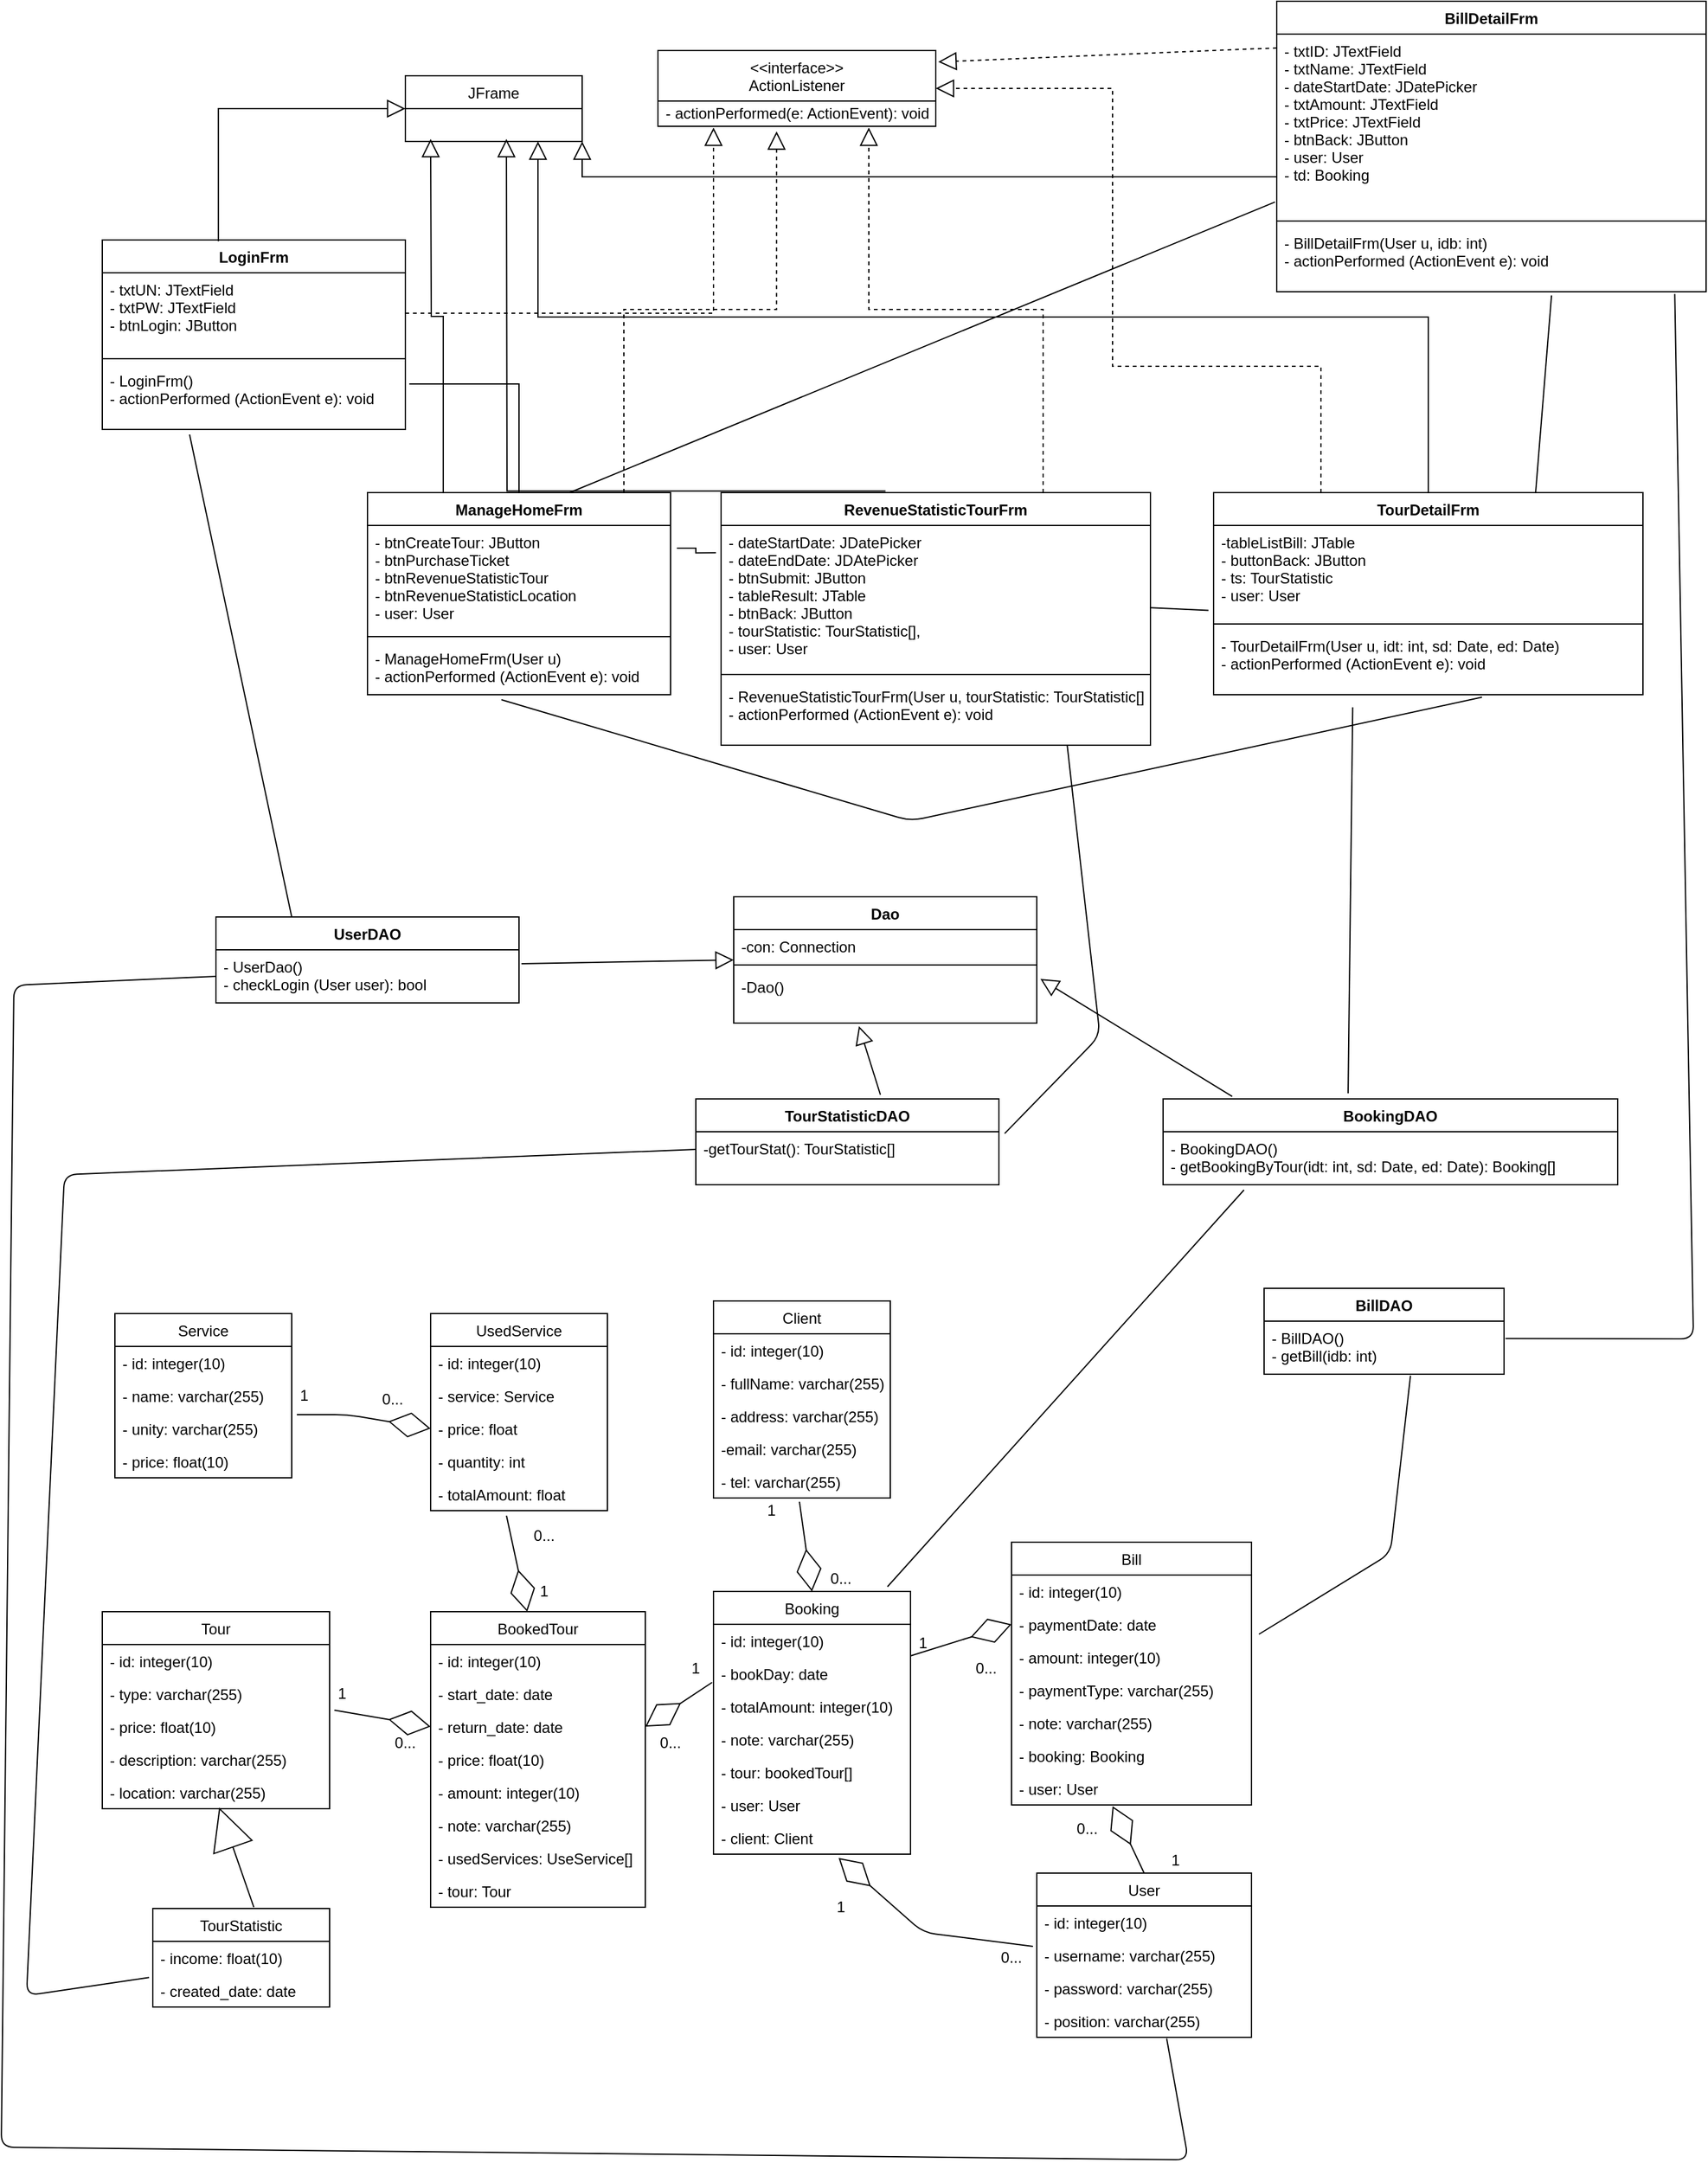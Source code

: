 <mxfile version="14.6.9" type="github">
  <diagram id="IyVmkQtxX5lsDykcFcm8" name="Page-1">
    <mxGraphModel dx="1673" dy="2012" grid="1" gridSize="10" guides="1" tooltips="1" connect="1" arrows="1" fold="1" page="1" pageScale="1" pageWidth="850" pageHeight="1100" math="0" shadow="0">
      <root>
        <mxCell id="0" />
        <mxCell id="1" parent="0" />
        <object label="LoginFrm" txtPW="JTextField" id="lw_hR1VUG7vaAbUGU-Iq-1">
          <mxCell style="swimlane;fontStyle=1;align=center;verticalAlign=top;childLayout=stackLayout;horizontal=1;startSize=26;horizontalStack=0;resizeParent=1;resizeParentMax=0;resizeLast=0;collapsible=1;marginBottom=0;" parent="1" vertex="1">
            <mxGeometry x="150" y="110" width="240" height="150" as="geometry" />
          </mxCell>
        </object>
        <object label="- txtUN: JTextField&#xa;- txtPW: JTextField&#xa;- btnLogin: JButton" txtPW="JTextField" id="lw_hR1VUG7vaAbUGU-Iq-2">
          <mxCell style="text;strokeColor=none;fillColor=none;align=left;verticalAlign=top;spacingLeft=4;spacingRight=4;overflow=hidden;rotatable=0;points=[[0,0.5],[1,0.5]];portConstraint=eastwest;" parent="lw_hR1VUG7vaAbUGU-Iq-1" vertex="1">
            <mxGeometry y="26" width="240" height="64" as="geometry" />
          </mxCell>
        </object>
        <mxCell id="lw_hR1VUG7vaAbUGU-Iq-3" value="" style="line;strokeWidth=1;fillColor=none;align=left;verticalAlign=middle;spacingTop=-1;spacingLeft=3;spacingRight=3;rotatable=0;labelPosition=right;points=[];portConstraint=eastwest;" parent="lw_hR1VUG7vaAbUGU-Iq-1" vertex="1">
          <mxGeometry y="90" width="240" height="8" as="geometry" />
        </mxCell>
        <mxCell id="lw_hR1VUG7vaAbUGU-Iq-4" value="- LoginFrm()&#xa;- actionPerformed (ActionEvent e): void&#xa;" style="text;strokeColor=none;fillColor=none;align=left;verticalAlign=top;spacingLeft=4;spacingRight=4;overflow=hidden;rotatable=0;points=[[0,0.5],[1,0.5]];portConstraint=eastwest;" parent="lw_hR1VUG7vaAbUGU-Iq-1" vertex="1">
          <mxGeometry y="98" width="240" height="52" as="geometry" />
        </mxCell>
        <mxCell id="lw_hR1VUG7vaAbUGU-Iq-5" value="JFrame" style="swimlane;fontStyle=0;childLayout=stackLayout;horizontal=1;startSize=26;fillColor=none;horizontalStack=0;resizeParent=1;resizeParentMax=0;resizeLast=0;collapsible=1;marginBottom=0;" parent="1" vertex="1">
          <mxGeometry x="390" y="-20" width="140" height="52" as="geometry" />
        </mxCell>
        <mxCell id="lw_hR1VUG7vaAbUGU-Iq-10" value="" style="endArrow=block;endFill=0;endSize=12;html=1;rounded=0;edgeStyle=orthogonalEdgeStyle;entryX=0;entryY=0.5;entryDx=0;entryDy=0;exitX=0.383;exitY=0.007;exitDx=0;exitDy=0;exitPerimeter=0;" parent="1" source="lw_hR1VUG7vaAbUGU-Iq-1" target="lw_hR1VUG7vaAbUGU-Iq-5" edge="1">
          <mxGeometry width="160" relative="1" as="geometry">
            <mxPoint x="130" y="10" as="sourcePoint" />
            <mxPoint x="290" y="10" as="targetPoint" />
          </mxGeometry>
        </mxCell>
        <mxCell id="lw_hR1VUG7vaAbUGU-Iq-11" value="&#xa;&lt;&lt;interface&gt;&gt;&#xa;ActionListener&#xa;" style="swimlane;fontStyle=0;childLayout=stackLayout;horizontal=1;startSize=40;fillColor=none;horizontalStack=0;resizeParent=1;resizeParentMax=0;resizeLast=0;collapsible=1;marginBottom=0;" parent="1" vertex="1">
          <mxGeometry x="590" y="-40" width="220" height="60" as="geometry" />
        </mxCell>
        <mxCell id="lw_hR1VUG7vaAbUGU-Iq-13" value="- actionPerformed(e: ActionEvent): void" style="text;html=1;align=center;verticalAlign=middle;resizable=0;points=[];autosize=1;strokeColor=none;" parent="lw_hR1VUG7vaAbUGU-Iq-11" vertex="1">
          <mxGeometry y="40" width="220" height="20" as="geometry" />
        </mxCell>
        <mxCell id="lw_hR1VUG7vaAbUGU-Iq-14" value="" style="endArrow=block;dashed=1;endFill=0;endSize=12;html=1;rounded=0;edgeStyle=orthogonalEdgeStyle;entryX=0.2;entryY=1.05;entryDx=0;entryDy=0;entryPerimeter=0;" parent="1" source="lw_hR1VUG7vaAbUGU-Iq-2" target="lw_hR1VUG7vaAbUGU-Iq-13" edge="1">
          <mxGeometry width="160" relative="1" as="geometry">
            <mxPoint x="460" y="130" as="sourcePoint" />
            <mxPoint x="620" y="130" as="targetPoint" />
            <Array as="points">
              <mxPoint x="634" y="168" />
            </Array>
          </mxGeometry>
        </mxCell>
        <object label="ManageHomeFrm" txtPW="JTextField" id="lw_hR1VUG7vaAbUGU-Iq-15">
          <mxCell style="swimlane;fontStyle=1;align=center;verticalAlign=top;childLayout=stackLayout;horizontal=1;startSize=26;horizontalStack=0;resizeParent=1;resizeParentMax=0;resizeLast=0;collapsible=1;marginBottom=0;" parent="1" vertex="1">
            <mxGeometry x="360" y="310" width="240" height="160" as="geometry" />
          </mxCell>
        </object>
        <object label="- btnCreateTour: JButton&#xa;- btnPurchaseTicket&#xa;- btnRevenueStatisticTour&#xa;- btnRevenueStatisticLocation&#xa;- user: User" txtPW="JTextField" id="lw_hR1VUG7vaAbUGU-Iq-16">
          <mxCell style="text;strokeColor=none;fillColor=none;align=left;verticalAlign=top;spacingLeft=4;spacingRight=4;overflow=hidden;rotatable=0;points=[[0,0.5],[1,0.5]];portConstraint=eastwest;" parent="lw_hR1VUG7vaAbUGU-Iq-15" vertex="1">
            <mxGeometry y="26" width="240" height="84" as="geometry" />
          </mxCell>
        </object>
        <mxCell id="lw_hR1VUG7vaAbUGU-Iq-17" value="" style="line;strokeWidth=1;fillColor=none;align=left;verticalAlign=middle;spacingTop=-1;spacingLeft=3;spacingRight=3;rotatable=0;labelPosition=right;points=[];portConstraint=eastwest;" parent="lw_hR1VUG7vaAbUGU-Iq-15" vertex="1">
          <mxGeometry y="110" width="240" height="8" as="geometry" />
        </mxCell>
        <mxCell id="lw_hR1VUG7vaAbUGU-Iq-18" value="- ManageHomeFrm(User u)&#xa;- actionPerformed (ActionEvent e): void&#xa;" style="text;strokeColor=none;fillColor=none;align=left;verticalAlign=top;spacingLeft=4;spacingRight=4;overflow=hidden;rotatable=0;points=[[0,0.5],[1,0.5]];portConstraint=eastwest;" parent="lw_hR1VUG7vaAbUGU-Iq-15" vertex="1">
          <mxGeometry y="118" width="240" height="42" as="geometry" />
        </mxCell>
        <mxCell id="lw_hR1VUG7vaAbUGU-Iq-19" value="" style="endArrow=none;html=1;rounded=0;edgeStyle=orthogonalEdgeStyle;exitX=1.013;exitY=0.308;exitDx=0;exitDy=0;exitPerimeter=0;" parent="1" source="lw_hR1VUG7vaAbUGU-Iq-4" target="lw_hR1VUG7vaAbUGU-Iq-15" edge="1">
          <mxGeometry width="50" height="50" relative="1" as="geometry">
            <mxPoint x="450" y="250" as="sourcePoint" />
            <mxPoint x="500" y="200" as="targetPoint" />
          </mxGeometry>
        </mxCell>
        <mxCell id="lw_hR1VUG7vaAbUGU-Iq-20" value="" style="endArrow=block;endFill=0;endSize=12;html=1;rounded=0;edgeStyle=orthogonalEdgeStyle;exitX=0.25;exitY=0;exitDx=0;exitDy=0;" parent="1" source="lw_hR1VUG7vaAbUGU-Iq-15" edge="1">
          <mxGeometry width="160" relative="1" as="geometry">
            <mxPoint x="400" y="300" as="sourcePoint" />
            <mxPoint x="410" y="30" as="targetPoint" />
          </mxGeometry>
        </mxCell>
        <mxCell id="lw_hR1VUG7vaAbUGU-Iq-22" value="" style="endArrow=block;dashed=1;endFill=0;endSize=12;html=1;rounded=0;edgeStyle=orthogonalEdgeStyle;exitX=0.846;exitY=0;exitDx=0;exitDy=0;exitPerimeter=0;entryX=0.427;entryY=1.2;entryDx=0;entryDy=0;entryPerimeter=0;" parent="1" source="lw_hR1VUG7vaAbUGU-Iq-15" target="lw_hR1VUG7vaAbUGU-Iq-13" edge="1">
          <mxGeometry width="160" relative="1" as="geometry">
            <mxPoint x="590" y="230" as="sourcePoint" />
            <mxPoint x="750" y="230" as="targetPoint" />
          </mxGeometry>
        </mxCell>
        <object label="RevenueStatisticTourFrm" txtPW="JTextField" id="lw_hR1VUG7vaAbUGU-Iq-23">
          <mxCell style="swimlane;fontStyle=1;align=center;verticalAlign=top;childLayout=stackLayout;horizontal=1;startSize=26;horizontalStack=0;resizeParent=1;resizeParentMax=0;resizeLast=0;collapsible=1;marginBottom=0;" parent="1" vertex="1">
            <mxGeometry x="640" y="310" width="340" height="200" as="geometry" />
          </mxCell>
        </object>
        <object label="- dateStartDate: JDatePicker&#xa;- dateEndDate: JDAtePicker&#xa;- btnSubmit: JButton&#xa;- tableResult: JTable&#xa;- btnBack: JButton&#xa;- tourStatistic: TourStatistic[],&#xa;- user: User" txtPW="JTextField" id="lw_hR1VUG7vaAbUGU-Iq-24">
          <mxCell style="text;strokeColor=none;fillColor=none;align=left;verticalAlign=top;spacingLeft=4;spacingRight=4;overflow=hidden;rotatable=0;points=[[0,0.5],[1,0.5]];portConstraint=eastwest;" parent="lw_hR1VUG7vaAbUGU-Iq-23" vertex="1">
            <mxGeometry y="26" width="340" height="114" as="geometry" />
          </mxCell>
        </object>
        <mxCell id="lw_hR1VUG7vaAbUGU-Iq-25" value="" style="line;strokeWidth=1;fillColor=none;align=left;verticalAlign=middle;spacingTop=-1;spacingLeft=3;spacingRight=3;rotatable=0;labelPosition=right;points=[];portConstraint=eastwest;" parent="lw_hR1VUG7vaAbUGU-Iq-23" vertex="1">
          <mxGeometry y="140" width="340" height="8" as="geometry" />
        </mxCell>
        <mxCell id="lw_hR1VUG7vaAbUGU-Iq-26" value="- RevenueStatisticTourFrm(User u, tourStatistic: TourStatistic[])&#xa;- actionPerformed (ActionEvent e): void&#xa;" style="text;strokeColor=none;fillColor=none;align=left;verticalAlign=top;spacingLeft=4;spacingRight=4;overflow=hidden;rotatable=0;points=[[0,0.5],[1,0.5]];portConstraint=eastwest;" parent="lw_hR1VUG7vaAbUGU-Iq-23" vertex="1">
          <mxGeometry y="148" width="340" height="52" as="geometry" />
        </mxCell>
        <mxCell id="lw_hR1VUG7vaAbUGU-Iq-27" value="" style="endArrow=none;html=1;rounded=0;edgeStyle=orthogonalEdgeStyle;exitX=1.021;exitY=0.214;exitDx=0;exitDy=0;exitPerimeter=0;entryX=-0.012;entryY=0.19;entryDx=0;entryDy=0;entryPerimeter=0;" parent="1" source="lw_hR1VUG7vaAbUGU-Iq-16" target="lw_hR1VUG7vaAbUGU-Iq-24" edge="1">
          <mxGeometry width="50" height="50" relative="1" as="geometry">
            <mxPoint x="750" y="370" as="sourcePoint" />
            <mxPoint x="620" y="392" as="targetPoint" />
          </mxGeometry>
        </mxCell>
        <mxCell id="_ckGrwLbF2f9QICR6YGw-1" value="" style="endArrow=block;endFill=0;endSize=12;html=1;rounded=0;edgeStyle=orthogonalEdgeStyle;exitX=0.383;exitY=-0.006;exitDx=0;exitDy=0;exitPerimeter=0;" edge="1" parent="1" source="lw_hR1VUG7vaAbUGU-Iq-23">
          <mxGeometry width="160" relative="1" as="geometry">
            <mxPoint x="430" y="320" as="sourcePoint" />
            <mxPoint x="470" y="30" as="targetPoint" />
          </mxGeometry>
        </mxCell>
        <mxCell id="_ckGrwLbF2f9QICR6YGw-2" value="" style="endArrow=block;dashed=1;endFill=0;endSize=12;html=1;rounded=0;edgeStyle=orthogonalEdgeStyle;exitX=0.75;exitY=0;exitDx=0;exitDy=0;entryX=0.759;entryY=1.05;entryDx=0;entryDy=0;entryPerimeter=0;" edge="1" parent="1" source="lw_hR1VUG7vaAbUGU-Iq-23" target="lw_hR1VUG7vaAbUGU-Iq-13">
          <mxGeometry width="160" relative="1" as="geometry">
            <mxPoint x="573.04" y="320" as="sourcePoint" />
            <mxPoint x="693.94" y="34" as="targetPoint" />
          </mxGeometry>
        </mxCell>
        <object label="TourDetailFrm" txtPW="JTextField" id="_ckGrwLbF2f9QICR6YGw-3">
          <mxCell style="swimlane;fontStyle=1;align=center;verticalAlign=top;childLayout=stackLayout;horizontal=1;startSize=26;horizontalStack=0;resizeParent=1;resizeParentMax=0;resizeLast=0;collapsible=1;marginBottom=0;" vertex="1" parent="1">
            <mxGeometry x="1030" y="310" width="340" height="160" as="geometry" />
          </mxCell>
        </object>
        <object label="-tableListBill: JTable&#xa;- buttonBack: JButton&#xa;- ts: TourStatistic&#xa;- user: User" txtPW="JTextField" id="_ckGrwLbF2f9QICR6YGw-4">
          <mxCell style="text;strokeColor=none;fillColor=none;align=left;verticalAlign=top;spacingLeft=4;spacingRight=4;overflow=hidden;rotatable=0;points=[[0,0.5],[1,0.5]];portConstraint=eastwest;" vertex="1" parent="_ckGrwLbF2f9QICR6YGw-3">
            <mxGeometry y="26" width="340" height="74" as="geometry" />
          </mxCell>
        </object>
        <mxCell id="_ckGrwLbF2f9QICR6YGw-5" value="" style="line;strokeWidth=1;fillColor=none;align=left;verticalAlign=middle;spacingTop=-1;spacingLeft=3;spacingRight=3;rotatable=0;labelPosition=right;points=[];portConstraint=eastwest;" vertex="1" parent="_ckGrwLbF2f9QICR6YGw-3">
          <mxGeometry y="100" width="340" height="8" as="geometry" />
        </mxCell>
        <mxCell id="_ckGrwLbF2f9QICR6YGw-6" value="- TourDetailFrm(User u, idt: int, sd: Date, ed: Date)&#xa;- actionPerformed (ActionEvent e): void&#xa;" style="text;strokeColor=none;fillColor=none;align=left;verticalAlign=top;spacingLeft=4;spacingRight=4;overflow=hidden;rotatable=0;points=[[0,0.5],[1,0.5]];portConstraint=eastwest;" vertex="1" parent="_ckGrwLbF2f9QICR6YGw-3">
          <mxGeometry y="108" width="340" height="52" as="geometry" />
        </mxCell>
        <mxCell id="_ckGrwLbF2f9QICR6YGw-8" value="" style="endArrow=none;html=1;entryX=-0.012;entryY=0.909;entryDx=0;entryDy=0;entryPerimeter=0;" edge="1" parent="1" source="lw_hR1VUG7vaAbUGU-Iq-24" target="_ckGrwLbF2f9QICR6YGw-4">
          <mxGeometry width="50" height="50" relative="1" as="geometry">
            <mxPoint x="660" y="280" as="sourcePoint" />
            <mxPoint x="710" y="230" as="targetPoint" />
          </mxGeometry>
        </mxCell>
        <mxCell id="_ckGrwLbF2f9QICR6YGw-9" value="" style="endArrow=block;endFill=0;endSize=12;html=1;rounded=0;edgeStyle=orthogonalEdgeStyle;exitX=0.5;exitY=0;exitDx=0;exitDy=0;entryX=0.75;entryY=1;entryDx=0;entryDy=0;" edge="1" parent="1" source="_ckGrwLbF2f9QICR6YGw-3" target="lw_hR1VUG7vaAbUGU-Iq-5">
          <mxGeometry width="160" relative="1" as="geometry">
            <mxPoint x="1230" y="218.98" as="sourcePoint" />
            <mxPoint x="928.08" y="-60" as="targetPoint" />
          </mxGeometry>
        </mxCell>
        <mxCell id="_ckGrwLbF2f9QICR6YGw-10" value="" style="endArrow=block;dashed=1;endFill=0;endSize=12;html=1;rounded=0;edgeStyle=orthogonalEdgeStyle;exitX=0.25;exitY=0;exitDx=0;exitDy=0;entryX=1;entryY=0.5;entryDx=0;entryDy=0;" edge="1" parent="1" source="_ckGrwLbF2f9QICR6YGw-3" target="lw_hR1VUG7vaAbUGU-Iq-11">
          <mxGeometry width="160" relative="1" as="geometry">
            <mxPoint x="1073.02" y="249" as="sourcePoint" />
            <mxPoint x="970" y="-40" as="targetPoint" />
            <Array as="points">
              <mxPoint x="1115" y="210" />
              <mxPoint x="950" y="210" />
              <mxPoint x="950" y="-10" />
            </Array>
          </mxGeometry>
        </mxCell>
        <object label="BillDetailFrm" txtPW="JTextField" id="_ckGrwLbF2f9QICR6YGw-11">
          <mxCell style="swimlane;fontStyle=1;align=center;verticalAlign=top;childLayout=stackLayout;horizontal=1;startSize=26;horizontalStack=0;resizeParent=1;resizeParentMax=0;resizeLast=0;collapsible=1;marginBottom=0;" vertex="1" parent="1">
            <mxGeometry x="1080" y="-79" width="340" height="230" as="geometry" />
          </mxCell>
        </object>
        <object label="- txtID: JTextField&#xa;- txtName: JTextField&#xa;- dateStartDate: JDatePicker&#xa;- txtAmount: JTextField&#xa;- txtPrice: JTextField&#xa;- btnBack: JButton&#xa;- user: User&#xa;- td: Booking" txtPW="JTextField" id="_ckGrwLbF2f9QICR6YGw-12">
          <mxCell style="text;strokeColor=none;fillColor=none;align=left;verticalAlign=top;spacingLeft=4;spacingRight=4;overflow=hidden;rotatable=0;points=[[0,0.5],[1,0.5]];portConstraint=eastwest;" vertex="1" parent="_ckGrwLbF2f9QICR6YGw-11">
            <mxGeometry y="26" width="340" height="144" as="geometry" />
          </mxCell>
        </object>
        <mxCell id="_ckGrwLbF2f9QICR6YGw-13" value="" style="line;strokeWidth=1;fillColor=none;align=left;verticalAlign=middle;spacingTop=-1;spacingLeft=3;spacingRight=3;rotatable=0;labelPosition=right;points=[];portConstraint=eastwest;" vertex="1" parent="_ckGrwLbF2f9QICR6YGw-11">
          <mxGeometry y="170" width="340" height="8" as="geometry" />
        </mxCell>
        <mxCell id="_ckGrwLbF2f9QICR6YGw-14" value="- BillDetailFrm(User u, idb: int)&#xa;- actionPerformed (ActionEvent e): void" style="text;strokeColor=none;fillColor=none;align=left;verticalAlign=top;spacingLeft=4;spacingRight=4;overflow=hidden;rotatable=0;points=[[0,0.5],[1,0.5]];portConstraint=eastwest;" vertex="1" parent="_ckGrwLbF2f9QICR6YGw-11">
          <mxGeometry y="178" width="340" height="52" as="geometry" />
        </mxCell>
        <mxCell id="_ckGrwLbF2f9QICR6YGw-15" value="" style="endArrow=none;html=1;entryX=-0.004;entryY=0.923;entryDx=0;entryDy=0;entryPerimeter=0;exitX=0.667;exitY=0;exitDx=0;exitDy=0;exitPerimeter=0;" edge="1" parent="1" source="lw_hR1VUG7vaAbUGU-Iq-15" target="_ckGrwLbF2f9QICR6YGw-12">
          <mxGeometry width="50" height="50" relative="1" as="geometry">
            <mxPoint x="940" y="120" as="sourcePoint" />
            <mxPoint x="990" y="70" as="targetPoint" />
          </mxGeometry>
        </mxCell>
        <mxCell id="_ckGrwLbF2f9QICR6YGw-16" value="" style="endArrow=none;html=1;entryX=0.625;entryY=1.038;entryDx=0;entryDy=0;entryPerimeter=0;exitX=0.442;exitY=1.095;exitDx=0;exitDy=0;exitPerimeter=0;" edge="1" parent="1" source="lw_hR1VUG7vaAbUGU-Iq-18" target="_ckGrwLbF2f9QICR6YGw-6">
          <mxGeometry width="50" height="50" relative="1" as="geometry">
            <mxPoint x="720" y="600" as="sourcePoint" />
            <mxPoint x="770" y="550" as="targetPoint" />
            <Array as="points">
              <mxPoint x="790" y="570" />
            </Array>
          </mxGeometry>
        </mxCell>
        <object label="Dao" txtPW="JTextField" id="_ckGrwLbF2f9QICR6YGw-17">
          <mxCell style="swimlane;fontStyle=1;align=center;verticalAlign=top;childLayout=stackLayout;horizontal=1;startSize=26;horizontalStack=0;resizeParent=1;resizeParentMax=0;resizeLast=0;collapsible=1;marginBottom=0;" vertex="1" parent="1">
            <mxGeometry x="650" y="630" width="240" height="100" as="geometry" />
          </mxCell>
        </object>
        <object label="-con: Connection" txtPW="JTextField" id="_ckGrwLbF2f9QICR6YGw-18">
          <mxCell style="text;strokeColor=none;fillColor=none;align=left;verticalAlign=top;spacingLeft=4;spacingRight=4;overflow=hidden;rotatable=0;points=[[0,0.5],[1,0.5]];portConstraint=eastwest;" vertex="1" parent="_ckGrwLbF2f9QICR6YGw-17">
            <mxGeometry y="26" width="240" height="24" as="geometry" />
          </mxCell>
        </object>
        <mxCell id="_ckGrwLbF2f9QICR6YGw-19" value="" style="line;strokeWidth=1;fillColor=none;align=left;verticalAlign=middle;spacingTop=-1;spacingLeft=3;spacingRight=3;rotatable=0;labelPosition=right;points=[];portConstraint=eastwest;" vertex="1" parent="_ckGrwLbF2f9QICR6YGw-17">
          <mxGeometry y="50" width="240" height="8" as="geometry" />
        </mxCell>
        <mxCell id="_ckGrwLbF2f9QICR6YGw-20" value="-Dao()" style="text;strokeColor=none;fillColor=none;align=left;verticalAlign=top;spacingLeft=4;spacingRight=4;overflow=hidden;rotatable=0;points=[[0,0.5],[1,0.5]];portConstraint=eastwest;" vertex="1" parent="_ckGrwLbF2f9QICR6YGw-17">
          <mxGeometry y="58" width="240" height="42" as="geometry" />
        </mxCell>
        <object label="UserDAO" txtPW="JTextField" id="_ckGrwLbF2f9QICR6YGw-22">
          <mxCell style="swimlane;fontStyle=1;align=center;verticalAlign=top;childLayout=stackLayout;horizontal=1;startSize=26;horizontalStack=0;resizeParent=1;resizeParentMax=0;resizeLast=0;collapsible=1;marginBottom=0;" vertex="1" parent="1">
            <mxGeometry x="240" y="646" width="240" height="68" as="geometry" />
          </mxCell>
        </object>
        <mxCell id="_ckGrwLbF2f9QICR6YGw-25" value="- UserDao()&#xa;- checkLogin (User user): bool" style="text;strokeColor=none;fillColor=none;align=left;verticalAlign=top;spacingLeft=4;spacingRight=4;overflow=hidden;rotatable=0;points=[[0,0.5],[1,0.5]];portConstraint=eastwest;" vertex="1" parent="_ckGrwLbF2f9QICR6YGw-22">
          <mxGeometry y="26" width="240" height="42" as="geometry" />
        </mxCell>
        <mxCell id="_ckGrwLbF2f9QICR6YGw-32" value="" style="endArrow=block;endFill=0;endSize=12;html=1;entryX=0;entryY=1;entryDx=0;entryDy=0;entryPerimeter=0;exitX=1.008;exitY=0.262;exitDx=0;exitDy=0;exitPerimeter=0;" edge="1" parent="1" source="_ckGrwLbF2f9QICR6YGw-25" target="_ckGrwLbF2f9QICR6YGw-18">
          <mxGeometry width="160" relative="1" as="geometry">
            <mxPoint x="470" y="780" as="sourcePoint" />
            <mxPoint x="630" y="780" as="targetPoint" />
          </mxGeometry>
        </mxCell>
        <mxCell id="_ckGrwLbF2f9QICR6YGw-33" value="" style="endArrow=none;html=1;entryX=0.288;entryY=1.077;entryDx=0;entryDy=0;entryPerimeter=0;exitX=0.25;exitY=0;exitDx=0;exitDy=0;" edge="1" parent="1" source="_ckGrwLbF2f9QICR6YGw-22" target="lw_hR1VUG7vaAbUGU-Iq-4">
          <mxGeometry width="50" height="50" relative="1" as="geometry">
            <mxPoint x="180" y="440" as="sourcePoint" />
            <mxPoint x="230" y="390" as="targetPoint" />
          </mxGeometry>
        </mxCell>
        <object label="TourStatisticDAO" txtPW="JTextField" id="_ckGrwLbF2f9QICR6YGw-43">
          <mxCell style="swimlane;fontStyle=1;align=center;verticalAlign=top;childLayout=stackLayout;horizontal=1;startSize=26;horizontalStack=0;resizeParent=1;resizeParentMax=0;resizeLast=0;collapsible=1;marginBottom=0;" vertex="1" parent="1">
            <mxGeometry x="620" y="790" width="240" height="68" as="geometry" />
          </mxCell>
        </object>
        <mxCell id="_ckGrwLbF2f9QICR6YGw-44" value="-getTourStat(): TourStatistic[]" style="text;strokeColor=none;fillColor=none;align=left;verticalAlign=top;spacingLeft=4;spacingRight=4;overflow=hidden;rotatable=0;points=[[0,0.5],[1,0.5]];portConstraint=eastwest;" vertex="1" parent="_ckGrwLbF2f9QICR6YGw-43">
          <mxGeometry y="26" width="240" height="42" as="geometry" />
        </mxCell>
        <mxCell id="_ckGrwLbF2f9QICR6YGw-51" value="" style="endArrow=block;endFill=0;endSize=12;html=1;entryX=0.413;entryY=1.058;entryDx=0;entryDy=0;entryPerimeter=0;exitX=0.609;exitY=-0.048;exitDx=0;exitDy=0;exitPerimeter=0;" edge="1" parent="1" source="_ckGrwLbF2f9QICR6YGw-43" target="_ckGrwLbF2f9QICR6YGw-20">
          <mxGeometry width="160" relative="1" as="geometry">
            <mxPoint x="491.92" y="693.004" as="sourcePoint" />
            <mxPoint x="660" y="690.0" as="targetPoint" />
          </mxGeometry>
        </mxCell>
        <mxCell id="_ckGrwLbF2f9QICR6YGw-61" value="Client" style="swimlane;fontStyle=0;childLayout=stackLayout;horizontal=1;startSize=26;fillColor=none;horizontalStack=0;resizeParent=1;resizeParentMax=0;resizeLast=0;collapsible=1;marginBottom=0;" vertex="1" parent="1">
          <mxGeometry x="634" y="950" width="140" height="156" as="geometry" />
        </mxCell>
        <mxCell id="_ckGrwLbF2f9QICR6YGw-62" value="- id: integer(10)" style="text;strokeColor=none;fillColor=none;align=left;verticalAlign=top;spacingLeft=4;spacingRight=4;overflow=hidden;rotatable=0;points=[[0,0.5],[1,0.5]];portConstraint=eastwest;" vertex="1" parent="_ckGrwLbF2f9QICR6YGw-61">
          <mxGeometry y="26" width="140" height="26" as="geometry" />
        </mxCell>
        <mxCell id="_ckGrwLbF2f9QICR6YGw-63" value="- fullName: varchar(255)" style="text;strokeColor=none;fillColor=none;align=left;verticalAlign=top;spacingLeft=4;spacingRight=4;overflow=hidden;rotatable=0;points=[[0,0.5],[1,0.5]];portConstraint=eastwest;" vertex="1" parent="_ckGrwLbF2f9QICR6YGw-61">
          <mxGeometry y="52" width="140" height="26" as="geometry" />
        </mxCell>
        <mxCell id="_ckGrwLbF2f9QICR6YGw-64" value="- address: varchar(255)" style="text;strokeColor=none;fillColor=none;align=left;verticalAlign=top;spacingLeft=4;spacingRight=4;overflow=hidden;rotatable=0;points=[[0,0.5],[1,0.5]];portConstraint=eastwest;" vertex="1" parent="_ckGrwLbF2f9QICR6YGw-61">
          <mxGeometry y="78" width="140" height="26" as="geometry" />
        </mxCell>
        <mxCell id="_ckGrwLbF2f9QICR6YGw-65" value="-email: varchar(255)" style="text;strokeColor=none;fillColor=none;align=left;verticalAlign=top;spacingLeft=4;spacingRight=4;overflow=hidden;rotatable=0;points=[[0,0.5],[1,0.5]];portConstraint=eastwest;" vertex="1" parent="_ckGrwLbF2f9QICR6YGw-61">
          <mxGeometry y="104" width="140" height="26" as="geometry" />
        </mxCell>
        <mxCell id="_ckGrwLbF2f9QICR6YGw-66" value="- tel: varchar(255)" style="text;strokeColor=none;fillColor=none;align=left;verticalAlign=top;spacingLeft=4;spacingRight=4;overflow=hidden;rotatable=0;points=[[0,0.5],[1,0.5]];portConstraint=eastwest;" vertex="1" parent="_ckGrwLbF2f9QICR6YGw-61">
          <mxGeometry y="130" width="140" height="26" as="geometry" />
        </mxCell>
        <mxCell id="_ckGrwLbF2f9QICR6YGw-67" value="Booking" style="swimlane;fontStyle=0;childLayout=stackLayout;horizontal=1;startSize=26;fillColor=none;horizontalStack=0;resizeParent=1;resizeParentMax=0;resizeLast=0;collapsible=1;marginBottom=0;" vertex="1" parent="1">
          <mxGeometry x="634" y="1180" width="156" height="208" as="geometry" />
        </mxCell>
        <mxCell id="_ckGrwLbF2f9QICR6YGw-68" value="- id: integer(10)" style="text;strokeColor=none;fillColor=none;align=left;verticalAlign=top;spacingLeft=4;spacingRight=4;overflow=hidden;rotatable=0;points=[[0,0.5],[1,0.5]];portConstraint=eastwest;" vertex="1" parent="_ckGrwLbF2f9QICR6YGw-67">
          <mxGeometry y="26" width="156" height="26" as="geometry" />
        </mxCell>
        <mxCell id="_ckGrwLbF2f9QICR6YGw-69" value="- bookDay: date" style="text;strokeColor=none;fillColor=none;align=left;verticalAlign=top;spacingLeft=4;spacingRight=4;overflow=hidden;rotatable=0;points=[[0,0.5],[1,0.5]];portConstraint=eastwest;" vertex="1" parent="_ckGrwLbF2f9QICR6YGw-67">
          <mxGeometry y="52" width="156" height="26" as="geometry" />
        </mxCell>
        <mxCell id="_ckGrwLbF2f9QICR6YGw-70" value="- totalAmount: integer(10)" style="text;strokeColor=none;fillColor=none;align=left;verticalAlign=top;spacingLeft=4;spacingRight=4;overflow=hidden;rotatable=0;points=[[0,0.5],[1,0.5]];portConstraint=eastwest;" vertex="1" parent="_ckGrwLbF2f9QICR6YGw-67">
          <mxGeometry y="78" width="156" height="26" as="geometry" />
        </mxCell>
        <mxCell id="_ckGrwLbF2f9QICR6YGw-71" value="- note: varchar(255)" style="text;strokeColor=none;fillColor=none;align=left;verticalAlign=top;spacingLeft=4;spacingRight=4;overflow=hidden;rotatable=0;points=[[0,0.5],[1,0.5]];portConstraint=eastwest;" vertex="1" parent="_ckGrwLbF2f9QICR6YGw-67">
          <mxGeometry y="104" width="156" height="26" as="geometry" />
        </mxCell>
        <mxCell id="_ckGrwLbF2f9QICR6YGw-72" value="- tour: bookedTour[]" style="text;strokeColor=none;fillColor=none;align=left;verticalAlign=top;spacingLeft=4;spacingRight=4;overflow=hidden;rotatable=0;points=[[0,0.5],[1,0.5]];portConstraint=eastwest;" vertex="1" parent="_ckGrwLbF2f9QICR6YGw-67">
          <mxGeometry y="130" width="156" height="26" as="geometry" />
        </mxCell>
        <mxCell id="_ckGrwLbF2f9QICR6YGw-73" value="- user: User" style="text;strokeColor=none;fillColor=none;align=left;verticalAlign=top;spacingLeft=4;spacingRight=4;overflow=hidden;rotatable=0;points=[[0,0.5],[1,0.5]];portConstraint=eastwest;" vertex="1" parent="_ckGrwLbF2f9QICR6YGw-67">
          <mxGeometry y="156" width="156" height="26" as="geometry" />
        </mxCell>
        <mxCell id="_ckGrwLbF2f9QICR6YGw-74" value="- client: Client" style="text;strokeColor=none;fillColor=none;align=left;verticalAlign=top;spacingLeft=4;spacingRight=4;overflow=hidden;rotatable=0;points=[[0,0.5],[1,0.5]];portConstraint=eastwest;" vertex="1" parent="_ckGrwLbF2f9QICR6YGw-67">
          <mxGeometry y="182" width="156" height="26" as="geometry" />
        </mxCell>
        <mxCell id="_ckGrwLbF2f9QICR6YGw-75" value="Tour" style="swimlane;fontStyle=0;childLayout=stackLayout;horizontal=1;startSize=26;fillColor=none;horizontalStack=0;resizeParent=1;resizeParentMax=0;resizeLast=0;collapsible=1;marginBottom=0;" vertex="1" parent="1">
          <mxGeometry x="150" y="1196" width="180" height="156" as="geometry" />
        </mxCell>
        <mxCell id="_ckGrwLbF2f9QICR6YGw-76" value="- id: integer(10)" style="text;strokeColor=none;fillColor=none;align=left;verticalAlign=top;spacingLeft=4;spacingRight=4;overflow=hidden;rotatable=0;points=[[0,0.5],[1,0.5]];portConstraint=eastwest;" vertex="1" parent="_ckGrwLbF2f9QICR6YGw-75">
          <mxGeometry y="26" width="180" height="26" as="geometry" />
        </mxCell>
        <mxCell id="_ckGrwLbF2f9QICR6YGw-77" value="- type: varchar(255)" style="text;strokeColor=none;fillColor=none;align=left;verticalAlign=top;spacingLeft=4;spacingRight=4;overflow=hidden;rotatable=0;points=[[0,0.5],[1,0.5]];portConstraint=eastwest;" vertex="1" parent="_ckGrwLbF2f9QICR6YGw-75">
          <mxGeometry y="52" width="180" height="26" as="geometry" />
        </mxCell>
        <mxCell id="_ckGrwLbF2f9QICR6YGw-78" value="- price: float(10)" style="text;strokeColor=none;fillColor=none;align=left;verticalAlign=top;spacingLeft=4;spacingRight=4;overflow=hidden;rotatable=0;points=[[0,0.5],[1,0.5]];portConstraint=eastwest;" vertex="1" parent="_ckGrwLbF2f9QICR6YGw-75">
          <mxGeometry y="78" width="180" height="26" as="geometry" />
        </mxCell>
        <mxCell id="_ckGrwLbF2f9QICR6YGw-79" value="- description: varchar(255)" style="text;strokeColor=none;fillColor=none;align=left;verticalAlign=top;spacingLeft=4;spacingRight=4;overflow=hidden;rotatable=0;points=[[0,0.5],[1,0.5]];portConstraint=eastwest;" vertex="1" parent="_ckGrwLbF2f9QICR6YGw-75">
          <mxGeometry y="104" width="180" height="26" as="geometry" />
        </mxCell>
        <mxCell id="_ckGrwLbF2f9QICR6YGw-80" value="- location: varchar(255)" style="text;strokeColor=none;fillColor=none;align=left;verticalAlign=top;spacingLeft=4;spacingRight=4;overflow=hidden;rotatable=0;points=[[0,0.5],[1,0.5]];portConstraint=eastwest;" vertex="1" parent="_ckGrwLbF2f9QICR6YGw-75">
          <mxGeometry y="130" width="180" height="26" as="geometry" />
        </mxCell>
        <mxCell id="_ckGrwLbF2f9QICR6YGw-81" value="Bill" style="swimlane;fontStyle=0;childLayout=stackLayout;horizontal=1;startSize=26;fillColor=none;horizontalStack=0;resizeParent=1;resizeParentMax=0;resizeLast=0;collapsible=1;marginBottom=0;" vertex="1" parent="1">
          <mxGeometry x="870" y="1141" width="190" height="208" as="geometry" />
        </mxCell>
        <mxCell id="_ckGrwLbF2f9QICR6YGw-82" value="- id: integer(10)" style="text;strokeColor=none;fillColor=none;align=left;verticalAlign=top;spacingLeft=4;spacingRight=4;overflow=hidden;rotatable=0;points=[[0,0.5],[1,0.5]];portConstraint=eastwest;" vertex="1" parent="_ckGrwLbF2f9QICR6YGw-81">
          <mxGeometry y="26" width="190" height="26" as="geometry" />
        </mxCell>
        <mxCell id="_ckGrwLbF2f9QICR6YGw-83" value="- paymentDate: date" style="text;strokeColor=none;fillColor=none;align=left;verticalAlign=top;spacingLeft=4;spacingRight=4;overflow=hidden;rotatable=0;points=[[0,0.5],[1,0.5]];portConstraint=eastwest;" vertex="1" parent="_ckGrwLbF2f9QICR6YGw-81">
          <mxGeometry y="52" width="190" height="26" as="geometry" />
        </mxCell>
        <mxCell id="_ckGrwLbF2f9QICR6YGw-84" value="- amount: integer(10)" style="text;strokeColor=none;fillColor=none;align=left;verticalAlign=top;spacingLeft=4;spacingRight=4;overflow=hidden;rotatable=0;points=[[0,0.5],[1,0.5]];portConstraint=eastwest;" vertex="1" parent="_ckGrwLbF2f9QICR6YGw-81">
          <mxGeometry y="78" width="190" height="26" as="geometry" />
        </mxCell>
        <mxCell id="_ckGrwLbF2f9QICR6YGw-85" value="- paymentType: varchar(255)" style="text;strokeColor=none;fillColor=none;align=left;verticalAlign=top;spacingLeft=4;spacingRight=4;overflow=hidden;rotatable=0;points=[[0,0.5],[1,0.5]];portConstraint=eastwest;" vertex="1" parent="_ckGrwLbF2f9QICR6YGw-81">
          <mxGeometry y="104" width="190" height="26" as="geometry" />
        </mxCell>
        <mxCell id="_ckGrwLbF2f9QICR6YGw-86" value="- note: varchar(255)" style="text;strokeColor=none;fillColor=none;align=left;verticalAlign=top;spacingLeft=4;spacingRight=4;overflow=hidden;rotatable=0;points=[[0,0.5],[1,0.5]];portConstraint=eastwest;" vertex="1" parent="_ckGrwLbF2f9QICR6YGw-81">
          <mxGeometry y="130" width="190" height="26" as="geometry" />
        </mxCell>
        <mxCell id="_ckGrwLbF2f9QICR6YGw-87" value="- booking: Booking" style="text;strokeColor=none;fillColor=none;align=left;verticalAlign=top;spacingLeft=4;spacingRight=4;overflow=hidden;rotatable=0;points=[[0,0.5],[1,0.5]];portConstraint=eastwest;" vertex="1" parent="_ckGrwLbF2f9QICR6YGw-81">
          <mxGeometry y="156" width="190" height="26" as="geometry" />
        </mxCell>
        <mxCell id="_ckGrwLbF2f9QICR6YGw-88" value="- user: User" style="text;strokeColor=none;fillColor=none;align=left;verticalAlign=top;spacingLeft=4;spacingRight=4;overflow=hidden;rotatable=0;points=[[0,0.5],[1,0.5]];portConstraint=eastwest;" vertex="1" parent="_ckGrwLbF2f9QICR6YGw-81">
          <mxGeometry y="182" width="190" height="26" as="geometry" />
        </mxCell>
        <mxCell id="_ckGrwLbF2f9QICR6YGw-89" value="TourStatistic" style="swimlane;fontStyle=0;childLayout=stackLayout;horizontal=1;startSize=26;fillColor=none;horizontalStack=0;resizeParent=1;resizeParentMax=0;resizeLast=0;collapsible=1;marginBottom=0;" vertex="1" parent="1">
          <mxGeometry x="190" y="1431" width="140" height="78" as="geometry" />
        </mxCell>
        <mxCell id="_ckGrwLbF2f9QICR6YGw-90" value="- income: float(10)" style="text;strokeColor=none;fillColor=none;align=left;verticalAlign=top;spacingLeft=4;spacingRight=4;overflow=hidden;rotatable=0;points=[[0,0.5],[1,0.5]];portConstraint=eastwest;" vertex="1" parent="_ckGrwLbF2f9QICR6YGw-89">
          <mxGeometry y="26" width="140" height="26" as="geometry" />
        </mxCell>
        <mxCell id="_ckGrwLbF2f9QICR6YGw-91" value="- created_date: date" style="text;strokeColor=none;fillColor=none;align=left;verticalAlign=top;spacingLeft=4;spacingRight=4;overflow=hidden;rotatable=0;points=[[0,0.5],[1,0.5]];portConstraint=eastwest;" vertex="1" parent="_ckGrwLbF2f9QICR6YGw-89">
          <mxGeometry y="52" width="140" height="26" as="geometry" />
        </mxCell>
        <mxCell id="_ckGrwLbF2f9QICR6YGw-92" value="BookedTour" style="swimlane;fontStyle=0;childLayout=stackLayout;horizontal=1;startSize=26;fillColor=none;horizontalStack=0;resizeParent=1;resizeParentMax=0;resizeLast=0;collapsible=1;marginBottom=0;" vertex="1" parent="1">
          <mxGeometry x="410" y="1196" width="170" height="234" as="geometry" />
        </mxCell>
        <mxCell id="_ckGrwLbF2f9QICR6YGw-93" value="- id: integer(10)" style="text;strokeColor=none;fillColor=none;align=left;verticalAlign=top;spacingLeft=4;spacingRight=4;overflow=hidden;rotatable=0;points=[[0,0.5],[1,0.5]];portConstraint=eastwest;" vertex="1" parent="_ckGrwLbF2f9QICR6YGw-92">
          <mxGeometry y="26" width="170" height="26" as="geometry" />
        </mxCell>
        <mxCell id="_ckGrwLbF2f9QICR6YGw-94" value="- start_date: date" style="text;strokeColor=none;fillColor=none;align=left;verticalAlign=top;spacingLeft=4;spacingRight=4;overflow=hidden;rotatable=0;points=[[0,0.5],[1,0.5]];portConstraint=eastwest;" vertex="1" parent="_ckGrwLbF2f9QICR6YGw-92">
          <mxGeometry y="52" width="170" height="26" as="geometry" />
        </mxCell>
        <mxCell id="_ckGrwLbF2f9QICR6YGw-95" value="- return_date: date" style="text;strokeColor=none;fillColor=none;align=left;verticalAlign=top;spacingLeft=4;spacingRight=4;overflow=hidden;rotatable=0;points=[[0,0.5],[1,0.5]];portConstraint=eastwest;" vertex="1" parent="_ckGrwLbF2f9QICR6YGw-92">
          <mxGeometry y="78" width="170" height="26" as="geometry" />
        </mxCell>
        <mxCell id="_ckGrwLbF2f9QICR6YGw-96" value="- price: float(10)" style="text;strokeColor=none;fillColor=none;align=left;verticalAlign=top;spacingLeft=4;spacingRight=4;overflow=hidden;rotatable=0;points=[[0,0.5],[1,0.5]];portConstraint=eastwest;" vertex="1" parent="_ckGrwLbF2f9QICR6YGw-92">
          <mxGeometry y="104" width="170" height="26" as="geometry" />
        </mxCell>
        <mxCell id="_ckGrwLbF2f9QICR6YGw-97" value="- amount: integer(10)" style="text;strokeColor=none;fillColor=none;align=left;verticalAlign=top;spacingLeft=4;spacingRight=4;overflow=hidden;rotatable=0;points=[[0,0.5],[1,0.5]];portConstraint=eastwest;" vertex="1" parent="_ckGrwLbF2f9QICR6YGw-92">
          <mxGeometry y="130" width="170" height="26" as="geometry" />
        </mxCell>
        <mxCell id="_ckGrwLbF2f9QICR6YGw-98" value="- note: varchar(255)" style="text;strokeColor=none;fillColor=none;align=left;verticalAlign=top;spacingLeft=4;spacingRight=4;overflow=hidden;rotatable=0;points=[[0,0.5],[1,0.5]];portConstraint=eastwest;" vertex="1" parent="_ckGrwLbF2f9QICR6YGw-92">
          <mxGeometry y="156" width="170" height="26" as="geometry" />
        </mxCell>
        <mxCell id="_ckGrwLbF2f9QICR6YGw-99" value="- usedServices: UseService[]" style="text;strokeColor=none;fillColor=none;align=left;verticalAlign=top;spacingLeft=4;spacingRight=4;overflow=hidden;rotatable=0;points=[[0,0.5],[1,0.5]];portConstraint=eastwest;" vertex="1" parent="_ckGrwLbF2f9QICR6YGw-92">
          <mxGeometry y="182" width="170" height="26" as="geometry" />
        </mxCell>
        <mxCell id="_ckGrwLbF2f9QICR6YGw-100" value="- tour: Tour&#xa;" style="text;strokeColor=none;fillColor=none;align=left;verticalAlign=top;spacingLeft=4;spacingRight=4;overflow=hidden;rotatable=0;points=[[0,0.5],[1,0.5]];portConstraint=eastwest;" vertex="1" parent="_ckGrwLbF2f9QICR6YGw-92">
          <mxGeometry y="208" width="170" height="26" as="geometry" />
        </mxCell>
        <mxCell id="_ckGrwLbF2f9QICR6YGw-101" value="User" style="swimlane;fontStyle=0;childLayout=stackLayout;horizontal=1;startSize=26;fillColor=none;horizontalStack=0;resizeParent=1;resizeParentMax=0;resizeLast=0;collapsible=1;marginBottom=0;" vertex="1" parent="1">
          <mxGeometry x="890" y="1403" width="170" height="130" as="geometry" />
        </mxCell>
        <mxCell id="_ckGrwLbF2f9QICR6YGw-102" value="- id: integer(10)" style="text;strokeColor=none;fillColor=none;align=left;verticalAlign=top;spacingLeft=4;spacingRight=4;overflow=hidden;rotatable=0;points=[[0,0.5],[1,0.5]];portConstraint=eastwest;" vertex="1" parent="_ckGrwLbF2f9QICR6YGw-101">
          <mxGeometry y="26" width="170" height="26" as="geometry" />
        </mxCell>
        <mxCell id="_ckGrwLbF2f9QICR6YGw-103" value="- username: varchar(255)" style="text;strokeColor=none;fillColor=none;align=left;verticalAlign=top;spacingLeft=4;spacingRight=4;overflow=hidden;rotatable=0;points=[[0,0.5],[1,0.5]];portConstraint=eastwest;" vertex="1" parent="_ckGrwLbF2f9QICR6YGw-101">
          <mxGeometry y="52" width="170" height="26" as="geometry" />
        </mxCell>
        <mxCell id="_ckGrwLbF2f9QICR6YGw-104" value="- password: varchar(255)" style="text;strokeColor=none;fillColor=none;align=left;verticalAlign=top;spacingLeft=4;spacingRight=4;overflow=hidden;rotatable=0;points=[[0,0.5],[1,0.5]];portConstraint=eastwest;" vertex="1" parent="_ckGrwLbF2f9QICR6YGw-101">
          <mxGeometry y="78" width="170" height="26" as="geometry" />
        </mxCell>
        <mxCell id="_ckGrwLbF2f9QICR6YGw-105" value="- position: varchar(255)" style="text;strokeColor=none;fillColor=none;align=left;verticalAlign=top;spacingLeft=4;spacingRight=4;overflow=hidden;rotatable=0;points=[[0,0.5],[1,0.5]];portConstraint=eastwest;" vertex="1" parent="_ckGrwLbF2f9QICR6YGw-101">
          <mxGeometry y="104" width="170" height="26" as="geometry" />
        </mxCell>
        <mxCell id="_ckGrwLbF2f9QICR6YGw-106" value="" style="endArrow=diamondThin;html=1;exitX=0.486;exitY=1.115;exitDx=0;exitDy=0;exitPerimeter=0;entryX=0.5;entryY=0;entryDx=0;entryDy=0;endFill=0;endSize=31;" edge="1" parent="1" source="_ckGrwLbF2f9QICR6YGw-66" target="_ckGrwLbF2f9QICR6YGw-67">
          <mxGeometry width="50" height="50" relative="1" as="geometry">
            <mxPoint x="500" y="1140" as="sourcePoint" />
            <mxPoint x="550" y="1090" as="targetPoint" />
          </mxGeometry>
        </mxCell>
        <mxCell id="_ckGrwLbF2f9QICR6YGw-107" value="" style="endArrow=diamondThin;html=1;exitX=1;exitY=-0.038;exitDx=0;exitDy=0;exitPerimeter=0;entryX=0;entryY=0.5;entryDx=0;entryDy=0;endFill=0;endSize=31;" edge="1" parent="1" source="_ckGrwLbF2f9QICR6YGw-69" target="_ckGrwLbF2f9QICR6YGw-83">
          <mxGeometry width="50" height="50" relative="1" as="geometry">
            <mxPoint x="712.04" y="1118.99" as="sourcePoint" />
            <mxPoint x="714" y="1190" as="targetPoint" />
          </mxGeometry>
        </mxCell>
        <mxCell id="_ckGrwLbF2f9QICR6YGw-108" value="" style="endArrow=block;html=1;endSize=31;entryX=0.514;entryY=0.962;entryDx=0;entryDy=0;entryPerimeter=0;endFill=0;" edge="1" parent="1" target="_ckGrwLbF2f9QICR6YGw-80">
          <mxGeometry width="50" height="50" relative="1" as="geometry">
            <mxPoint x="270" y="1430" as="sourcePoint" />
            <mxPoint x="720" y="1290" as="targetPoint" />
          </mxGeometry>
        </mxCell>
        <mxCell id="_ckGrwLbF2f9QICR6YGw-109" value="" style="endArrow=diamondThin;html=1;exitX=0.5;exitY=0;exitDx=0;exitDy=0;endFill=0;endSize=31;" edge="1" parent="1" source="_ckGrwLbF2f9QICR6YGw-101">
          <mxGeometry width="50" height="50" relative="1" as="geometry">
            <mxPoint x="784" y="1241.012" as="sourcePoint" />
            <mxPoint x="950" y="1350" as="targetPoint" />
          </mxGeometry>
        </mxCell>
        <mxCell id="_ckGrwLbF2f9QICR6YGw-110" value="" style="endArrow=diamondThin;html=1;exitX=1.021;exitY=0;exitDx=0;exitDy=0;exitPerimeter=0;entryX=0;entryY=0.5;entryDx=0;entryDy=0;endFill=0;endSize=31;" edge="1" parent="1" source="_ckGrwLbF2f9QICR6YGw-78" target="_ckGrwLbF2f9QICR6YGw-95">
          <mxGeometry width="50" height="50" relative="1" as="geometry">
            <mxPoint x="784" y="1241.012" as="sourcePoint" />
            <mxPoint x="880" y="1245" as="targetPoint" />
          </mxGeometry>
        </mxCell>
        <mxCell id="_ckGrwLbF2f9QICR6YGw-111" value="" style="endArrow=diamondThin;html=1;exitX=-0.007;exitY=0.769;exitDx=0;exitDy=0;exitPerimeter=0;entryX=1;entryY=0.5;entryDx=0;entryDy=0;endFill=0;endSize=31;" edge="1" parent="1" source="_ckGrwLbF2f9QICR6YGw-69" target="_ckGrwLbF2f9QICR6YGw-95">
          <mxGeometry width="50" height="50" relative="1" as="geometry">
            <mxPoint x="712.04" y="1118.99" as="sourcePoint" />
            <mxPoint x="714" y="1190" as="targetPoint" />
          </mxGeometry>
        </mxCell>
        <mxCell id="_ckGrwLbF2f9QICR6YGw-112" value="1" style="text;html=1;strokeColor=none;fillColor=none;align=center;verticalAlign=middle;whiteSpace=wrap;rounded=0;" vertex="1" parent="1">
          <mxGeometry x="320" y="1251" width="40" height="20" as="geometry" />
        </mxCell>
        <mxCell id="_ckGrwLbF2f9QICR6YGw-113" value="0..." style="text;html=1;strokeColor=none;fillColor=none;align=center;verticalAlign=middle;whiteSpace=wrap;rounded=0;" vertex="1" parent="1">
          <mxGeometry x="370" y="1290" width="40" height="20" as="geometry" />
        </mxCell>
        <mxCell id="_ckGrwLbF2f9QICR6YGw-114" value="1" style="text;html=1;strokeColor=none;fillColor=none;align=center;verticalAlign=middle;whiteSpace=wrap;rounded=0;" vertex="1" parent="1">
          <mxGeometry x="600" y="1231" width="40" height="20" as="geometry" />
        </mxCell>
        <mxCell id="_ckGrwLbF2f9QICR6YGw-115" value="0..." style="text;html=1;strokeColor=none;fillColor=none;align=center;verticalAlign=middle;whiteSpace=wrap;rounded=0;" vertex="1" parent="1">
          <mxGeometry x="580" y="1290" width="40" height="20" as="geometry" />
        </mxCell>
        <mxCell id="_ckGrwLbF2f9QICR6YGw-116" value="1" style="text;html=1;strokeColor=none;fillColor=none;align=center;verticalAlign=middle;whiteSpace=wrap;rounded=0;" vertex="1" parent="1">
          <mxGeometry x="780" y="1211" width="40" height="20" as="geometry" />
        </mxCell>
        <mxCell id="_ckGrwLbF2f9QICR6YGw-117" value="0..." style="text;html=1;strokeColor=none;fillColor=none;align=center;verticalAlign=middle;whiteSpace=wrap;rounded=0;" vertex="1" parent="1">
          <mxGeometry x="830" y="1231" width="40" height="20" as="geometry" />
        </mxCell>
        <mxCell id="_ckGrwLbF2f9QICR6YGw-118" value="1" style="text;html=1;strokeColor=none;fillColor=none;align=center;verticalAlign=middle;whiteSpace=wrap;rounded=0;" vertex="1" parent="1">
          <mxGeometry x="980" y="1383" width="40" height="20" as="geometry" />
        </mxCell>
        <mxCell id="_ckGrwLbF2f9QICR6YGw-119" value="0..." style="text;html=1;strokeColor=none;fillColor=none;align=center;verticalAlign=middle;whiteSpace=wrap;rounded=0;" vertex="1" parent="1">
          <mxGeometry x="910" y="1358" width="40" height="20" as="geometry" />
        </mxCell>
        <mxCell id="_ckGrwLbF2f9QICR6YGw-120" value="1" style="text;html=1;strokeColor=none;fillColor=none;align=center;verticalAlign=middle;whiteSpace=wrap;rounded=0;" vertex="1" parent="1">
          <mxGeometry x="660" y="1106" width="40" height="20" as="geometry" />
        </mxCell>
        <mxCell id="_ckGrwLbF2f9QICR6YGw-121" value="0..." style="text;html=1;strokeColor=none;fillColor=none;align=center;verticalAlign=middle;whiteSpace=wrap;rounded=0;" vertex="1" parent="1">
          <mxGeometry x="715" y="1160" width="40" height="20" as="geometry" />
        </mxCell>
        <mxCell id="_ckGrwLbF2f9QICR6YGw-122" value="UsedService" style="swimlane;fontStyle=0;childLayout=stackLayout;horizontal=1;startSize=26;fillColor=none;horizontalStack=0;resizeParent=1;resizeParentMax=0;resizeLast=0;collapsible=1;marginBottom=0;" vertex="1" parent="1">
          <mxGeometry x="410" y="960" width="140" height="156" as="geometry" />
        </mxCell>
        <mxCell id="_ckGrwLbF2f9QICR6YGw-123" value="- id: integer(10)" style="text;strokeColor=none;fillColor=none;align=left;verticalAlign=top;spacingLeft=4;spacingRight=4;overflow=hidden;rotatable=0;points=[[0,0.5],[1,0.5]];portConstraint=eastwest;" vertex="1" parent="_ckGrwLbF2f9QICR6YGw-122">
          <mxGeometry y="26" width="140" height="26" as="geometry" />
        </mxCell>
        <mxCell id="_ckGrwLbF2f9QICR6YGw-124" value="- service: Service" style="text;strokeColor=none;fillColor=none;align=left;verticalAlign=top;spacingLeft=4;spacingRight=4;overflow=hidden;rotatable=0;points=[[0,0.5],[1,0.5]];portConstraint=eastwest;" vertex="1" parent="_ckGrwLbF2f9QICR6YGw-122">
          <mxGeometry y="52" width="140" height="26" as="geometry" />
        </mxCell>
        <mxCell id="_ckGrwLbF2f9QICR6YGw-125" value="- price: float" style="text;strokeColor=none;fillColor=none;align=left;verticalAlign=top;spacingLeft=4;spacingRight=4;overflow=hidden;rotatable=0;points=[[0,0.5],[1,0.5]];portConstraint=eastwest;" vertex="1" parent="_ckGrwLbF2f9QICR6YGw-122">
          <mxGeometry y="78" width="140" height="26" as="geometry" />
        </mxCell>
        <mxCell id="_ckGrwLbF2f9QICR6YGw-126" value="- quantity: int" style="text;strokeColor=none;fillColor=none;align=left;verticalAlign=top;spacingLeft=4;spacingRight=4;overflow=hidden;rotatable=0;points=[[0,0.5],[1,0.5]];portConstraint=eastwest;" vertex="1" parent="_ckGrwLbF2f9QICR6YGw-122">
          <mxGeometry y="104" width="140" height="26" as="geometry" />
        </mxCell>
        <mxCell id="_ckGrwLbF2f9QICR6YGw-127" value="- totalAmount: float" style="text;strokeColor=none;fillColor=none;align=left;verticalAlign=top;spacingLeft=4;spacingRight=4;overflow=hidden;rotatable=0;points=[[0,0.5],[1,0.5]];portConstraint=eastwest;" vertex="1" parent="_ckGrwLbF2f9QICR6YGw-122">
          <mxGeometry y="130" width="140" height="26" as="geometry" />
        </mxCell>
        <mxCell id="_ckGrwLbF2f9QICR6YGw-128" value="Service" style="swimlane;fontStyle=0;childLayout=stackLayout;horizontal=1;startSize=26;fillColor=none;horizontalStack=0;resizeParent=1;resizeParentMax=0;resizeLast=0;collapsible=1;marginBottom=0;" vertex="1" parent="1">
          <mxGeometry x="160" y="960" width="140" height="130" as="geometry" />
        </mxCell>
        <mxCell id="_ckGrwLbF2f9QICR6YGw-129" value="- id: integer(10)" style="text;strokeColor=none;fillColor=none;align=left;verticalAlign=top;spacingLeft=4;spacingRight=4;overflow=hidden;rotatable=0;points=[[0,0.5],[1,0.5]];portConstraint=eastwest;" vertex="1" parent="_ckGrwLbF2f9QICR6YGw-128">
          <mxGeometry y="26" width="140" height="26" as="geometry" />
        </mxCell>
        <mxCell id="_ckGrwLbF2f9QICR6YGw-130" value="- name: varchar(255)" style="text;strokeColor=none;fillColor=none;align=left;verticalAlign=top;spacingLeft=4;spacingRight=4;overflow=hidden;rotatable=0;points=[[0,0.5],[1,0.5]];portConstraint=eastwest;" vertex="1" parent="_ckGrwLbF2f9QICR6YGw-128">
          <mxGeometry y="52" width="140" height="26" as="geometry" />
        </mxCell>
        <mxCell id="_ckGrwLbF2f9QICR6YGw-131" value="- unity: varchar(255)" style="text;strokeColor=none;fillColor=none;align=left;verticalAlign=top;spacingLeft=4;spacingRight=4;overflow=hidden;rotatable=0;points=[[0,0.5],[1,0.5]];portConstraint=eastwest;" vertex="1" parent="_ckGrwLbF2f9QICR6YGw-128">
          <mxGeometry y="78" width="140" height="26" as="geometry" />
        </mxCell>
        <mxCell id="_ckGrwLbF2f9QICR6YGw-132" value="- price: float(10)" style="text;strokeColor=none;fillColor=none;align=left;verticalAlign=top;spacingLeft=4;spacingRight=4;overflow=hidden;rotatable=0;points=[[0,0.5],[1,0.5]];portConstraint=eastwest;" vertex="1" parent="_ckGrwLbF2f9QICR6YGw-128">
          <mxGeometry y="104" width="140" height="26" as="geometry" />
        </mxCell>
        <mxCell id="_ckGrwLbF2f9QICR6YGw-133" value="" style="endArrow=diamondThin;html=1;exitX=1.029;exitY=0.077;exitDx=0;exitDy=0;exitPerimeter=0;entryX=0;entryY=0.5;entryDx=0;entryDy=0;endFill=0;endSize=31;" edge="1" parent="1" source="_ckGrwLbF2f9QICR6YGw-131" target="_ckGrwLbF2f9QICR6YGw-125">
          <mxGeometry width="50" height="50" relative="1" as="geometry">
            <mxPoint x="343.78" y="1284" as="sourcePoint" />
            <mxPoint x="420" y="1297" as="targetPoint" />
            <Array as="points">
              <mxPoint x="344" y="1040" />
            </Array>
          </mxGeometry>
        </mxCell>
        <mxCell id="_ckGrwLbF2f9QICR6YGw-134" value="1" style="text;html=1;strokeColor=none;fillColor=none;align=center;verticalAlign=middle;whiteSpace=wrap;rounded=0;" vertex="1" parent="1">
          <mxGeometry x="290" y="1015" width="40" height="20" as="geometry" />
        </mxCell>
        <mxCell id="_ckGrwLbF2f9QICR6YGw-135" value="0..." style="text;html=1;strokeColor=none;fillColor=none;align=center;verticalAlign=middle;whiteSpace=wrap;rounded=0;" vertex="1" parent="1">
          <mxGeometry x="360" y="1018" width="40" height="20" as="geometry" />
        </mxCell>
        <mxCell id="_ckGrwLbF2f9QICR6YGw-136" value="" style="endArrow=diamondThin;html=1;exitX=0.429;exitY=1.154;exitDx=0;exitDy=0;exitPerimeter=0;entryX=0.45;entryY=0;entryDx=0;entryDy=0;endFill=0;endSize=31;entryPerimeter=0;" edge="1" parent="1" source="_ckGrwLbF2f9QICR6YGw-127" target="_ckGrwLbF2f9QICR6YGw-92">
          <mxGeometry width="50" height="50" relative="1" as="geometry">
            <mxPoint x="314.06" y="1050.002" as="sourcePoint" />
            <mxPoint x="420" y="1061" as="targetPoint" />
            <Array as="points" />
          </mxGeometry>
        </mxCell>
        <mxCell id="_ckGrwLbF2f9QICR6YGw-137" value="1" style="text;html=1;strokeColor=none;fillColor=none;align=center;verticalAlign=middle;whiteSpace=wrap;rounded=0;" vertex="1" parent="1">
          <mxGeometry x="480" y="1170" width="40" height="20" as="geometry" />
        </mxCell>
        <mxCell id="_ckGrwLbF2f9QICR6YGw-138" value="0..." style="text;html=1;strokeColor=none;fillColor=none;align=center;verticalAlign=middle;whiteSpace=wrap;rounded=0;" vertex="1" parent="1">
          <mxGeometry x="480" y="1126" width="40" height="20" as="geometry" />
        </mxCell>
        <mxCell id="_ckGrwLbF2f9QICR6YGw-139" value="" style="endArrow=diamondThin;html=1;exitX=-0.018;exitY=0.231;exitDx=0;exitDy=0;exitPerimeter=0;endFill=0;endSize=31;entryX=0.635;entryY=1.115;entryDx=0;entryDy=0;entryPerimeter=0;" edge="1" parent="1" source="_ckGrwLbF2f9QICR6YGw-103" target="_ckGrwLbF2f9QICR6YGw-74">
          <mxGeometry width="50" height="50" relative="1" as="geometry">
            <mxPoint x="800" y="1241.012" as="sourcePoint" />
            <mxPoint x="780" y="1468" as="targetPoint" />
            <Array as="points">
              <mxPoint x="800" y="1450" />
            </Array>
          </mxGeometry>
        </mxCell>
        <mxCell id="_ckGrwLbF2f9QICR6YGw-140" value="1" style="text;html=1;strokeColor=none;fillColor=none;align=center;verticalAlign=middle;whiteSpace=wrap;rounded=0;" vertex="1" parent="1">
          <mxGeometry x="715" y="1420" width="40" height="20" as="geometry" />
        </mxCell>
        <mxCell id="_ckGrwLbF2f9QICR6YGw-141" value="0..." style="text;html=1;strokeColor=none;fillColor=none;align=center;verticalAlign=middle;whiteSpace=wrap;rounded=0;" vertex="1" parent="1">
          <mxGeometry x="850" y="1460" width="40" height="20" as="geometry" />
        </mxCell>
        <mxCell id="_ckGrwLbF2f9QICR6YGw-142" value="" style="endArrow=none;html=1;entryX=0;entryY=0.5;entryDx=0;entryDy=0;exitX=0.605;exitY=1.034;exitDx=0;exitDy=0;exitPerimeter=0;" edge="1" parent="1" source="_ckGrwLbF2f9QICR6YGw-105" target="_ckGrwLbF2f9QICR6YGw-25">
          <mxGeometry width="50" height="50" relative="1" as="geometry">
            <mxPoint x="990" y="1600" as="sourcePoint" />
            <mxPoint x="130" y="790" as="targetPoint" />
            <Array as="points">
              <mxPoint x="1010" y="1630" />
              <mxPoint x="70" y="1620" />
              <mxPoint x="80" y="700" />
            </Array>
          </mxGeometry>
        </mxCell>
        <mxCell id="_ckGrwLbF2f9QICR6YGw-143" value="" style="endArrow=none;html=1;entryX=0;entryY=0.333;entryDx=0;entryDy=0;entryPerimeter=0;exitX=-0.021;exitY=1.102;exitDx=0;exitDy=0;exitPerimeter=0;" edge="1" parent="1" source="_ckGrwLbF2f9QICR6YGw-90" target="_ckGrwLbF2f9QICR6YGw-44">
          <mxGeometry width="50" height="50" relative="1" as="geometry">
            <mxPoint x="120" y="1520" as="sourcePoint" />
            <mxPoint x="360" y="810" as="targetPoint" />
            <Array as="points">
              <mxPoint x="90" y="1500" />
              <mxPoint x="120" y="850" />
            </Array>
          </mxGeometry>
        </mxCell>
        <mxCell id="_ckGrwLbF2f9QICR6YGw-144" value="" style="endArrow=none;html=1;exitX=1.019;exitY=0.034;exitDx=0;exitDy=0;exitPerimeter=0;entryX=0.806;entryY=0.995;entryDx=0;entryDy=0;entryPerimeter=0;" edge="1" parent="1" source="_ckGrwLbF2f9QICR6YGw-44" target="lw_hR1VUG7vaAbUGU-Iq-26">
          <mxGeometry width="50" height="50" relative="1" as="geometry">
            <mxPoint x="940" y="810" as="sourcePoint" />
            <mxPoint x="990" y="760" as="targetPoint" />
            <Array as="points">
              <mxPoint x="940" y="740" />
            </Array>
          </mxGeometry>
        </mxCell>
        <object label="BookingDAO" txtPW="JTextField" id="_ckGrwLbF2f9QICR6YGw-145">
          <mxCell style="swimlane;fontStyle=1;align=center;verticalAlign=top;childLayout=stackLayout;horizontal=1;startSize=26;horizontalStack=0;resizeParent=1;resizeParentMax=0;resizeLast=0;collapsible=1;marginBottom=0;" vertex="1" parent="1">
            <mxGeometry x="990" y="790" width="360" height="68" as="geometry" />
          </mxCell>
        </object>
        <mxCell id="_ckGrwLbF2f9QICR6YGw-146" value="- BookingDAO()&#xa;- getBookingByTour(idt: int, sd: Date, ed: Date): Booking[]" style="text;strokeColor=none;fillColor=none;align=left;verticalAlign=top;spacingLeft=4;spacingRight=4;overflow=hidden;rotatable=0;points=[[0,0.5],[1,0.5]];portConstraint=eastwest;" vertex="1" parent="_ckGrwLbF2f9QICR6YGw-145">
          <mxGeometry y="26" width="360" height="42" as="geometry" />
        </mxCell>
        <mxCell id="_ckGrwLbF2f9QICR6YGw-147" value="" style="endArrow=none;html=1;entryX=0.178;entryY=1.098;entryDx=0;entryDy=0;entryPerimeter=0;exitX=0.883;exitY=-0.018;exitDx=0;exitDy=0;exitPerimeter=0;" edge="1" parent="1" source="_ckGrwLbF2f9QICR6YGw-67" target="_ckGrwLbF2f9QICR6YGw-146">
          <mxGeometry width="50" height="50" relative="1" as="geometry">
            <mxPoint x="980" y="1000" as="sourcePoint" />
            <mxPoint x="1030" y="950" as="targetPoint" />
          </mxGeometry>
        </mxCell>
        <mxCell id="_ckGrwLbF2f9QICR6YGw-148" value="" style="endArrow=none;html=1;entryX=0.324;entryY=1.192;entryDx=0;entryDy=0;entryPerimeter=0;exitX=0.407;exitY=-0.064;exitDx=0;exitDy=0;exitPerimeter=0;" edge="1" parent="1" source="_ckGrwLbF2f9QICR6YGw-145" target="_ckGrwLbF2f9QICR6YGw-6">
          <mxGeometry width="50" height="50" relative="1" as="geometry">
            <mxPoint x="930" y="650" as="sourcePoint" />
            <mxPoint x="980" y="600" as="targetPoint" />
          </mxGeometry>
        </mxCell>
        <mxCell id="_ckGrwLbF2f9QICR6YGw-150" value="" style="endArrow=block;endFill=0;endSize=12;html=1;entryX=1.012;entryY=0.168;entryDx=0;entryDy=0;entryPerimeter=0;exitX=0.152;exitY=-0.029;exitDx=0;exitDy=0;exitPerimeter=0;" edge="1" parent="1" source="_ckGrwLbF2f9QICR6YGw-145" target="_ckGrwLbF2f9QICR6YGw-20">
          <mxGeometry width="160" relative="1" as="geometry">
            <mxPoint x="776.16" y="796.736" as="sourcePoint" />
            <mxPoint x="759.12" y="742.436" as="targetPoint" />
          </mxGeometry>
        </mxCell>
        <mxCell id="_ckGrwLbF2f9QICR6YGw-151" value="" style="endArrow=none;html=1;entryX=0.64;entryY=1.055;entryDx=0;entryDy=0;entryPerimeter=0;exitX=0.75;exitY=0;exitDx=0;exitDy=0;" edge="1" parent="1" source="_ckGrwLbF2f9QICR6YGw-3" target="_ckGrwLbF2f9QICR6YGw-14">
          <mxGeometry width="50" height="50" relative="1" as="geometry">
            <mxPoint x="1320" y="270" as="sourcePoint" />
            <mxPoint x="1370" y="220" as="targetPoint" />
          </mxGeometry>
        </mxCell>
        <object label="BillDAO" txtPW="JTextField" id="_ckGrwLbF2f9QICR6YGw-152">
          <mxCell style="swimlane;fontStyle=1;align=center;verticalAlign=top;childLayout=stackLayout;horizontal=1;startSize=26;horizontalStack=0;resizeParent=1;resizeParentMax=0;resizeLast=0;collapsible=1;marginBottom=0;" vertex="1" parent="1">
            <mxGeometry x="1070" y="940" width="190" height="68" as="geometry" />
          </mxCell>
        </object>
        <mxCell id="_ckGrwLbF2f9QICR6YGw-153" value="- BillDAO()&#xa;- getBill(idb: int)" style="text;strokeColor=none;fillColor=none;align=left;verticalAlign=top;spacingLeft=4;spacingRight=4;overflow=hidden;rotatable=0;points=[[0,0.5],[1,0.5]];portConstraint=eastwest;" vertex="1" parent="_ckGrwLbF2f9QICR6YGw-152">
          <mxGeometry y="26" width="190" height="42" as="geometry" />
        </mxCell>
        <mxCell id="_ckGrwLbF2f9QICR6YGw-154" value="" style="endArrow=none;html=1;entryX=0.61;entryY=1.028;entryDx=0;entryDy=0;entryPerimeter=0;exitX=1.031;exitY=0.803;exitDx=0;exitDy=0;exitPerimeter=0;" edge="1" parent="1" source="_ckGrwLbF2f9QICR6YGw-83" target="_ckGrwLbF2f9QICR6YGw-153">
          <mxGeometry width="50" height="50" relative="1" as="geometry">
            <mxPoint x="1180" y="1190" as="sourcePoint" />
            <mxPoint x="1230" y="1140" as="targetPoint" />
            <Array as="points">
              <mxPoint x="1170" y="1150" />
            </Array>
          </mxGeometry>
        </mxCell>
        <mxCell id="_ckGrwLbF2f9QICR6YGw-155" value="" style="endArrow=none;html=1;entryX=0.927;entryY=1.033;entryDx=0;entryDy=0;entryPerimeter=0;exitX=1.006;exitY=0.328;exitDx=0;exitDy=0;exitPerimeter=0;" edge="1" parent="1" source="_ckGrwLbF2f9QICR6YGw-153" target="_ckGrwLbF2f9QICR6YGw-14">
          <mxGeometry width="50" height="50" relative="1" as="geometry">
            <mxPoint x="1430" y="1070" as="sourcePoint" />
            <mxPoint x="1530" y="630" as="targetPoint" />
            <Array as="points">
              <mxPoint x="1410" y="980" />
            </Array>
          </mxGeometry>
        </mxCell>
        <mxCell id="_ckGrwLbF2f9QICR6YGw-157" value="" style="endArrow=block;dashed=1;endFill=0;endSize=12;html=1;exitX=0;exitY=0.076;exitDx=0;exitDy=0;exitPerimeter=0;entryX=1.009;entryY=0.15;entryDx=0;entryDy=0;entryPerimeter=0;" edge="1" parent="1" source="_ckGrwLbF2f9QICR6YGw-12" target="lw_hR1VUG7vaAbUGU-Iq-11">
          <mxGeometry width="160" relative="1" as="geometry">
            <mxPoint x="880" y="-50" as="sourcePoint" />
            <mxPoint x="1040" y="-50" as="targetPoint" />
          </mxGeometry>
        </mxCell>
        <mxCell id="_ckGrwLbF2f9QICR6YGw-158" value="" style="endArrow=block;endFill=0;endSize=12;html=1;rounded=0;edgeStyle=orthogonalEdgeStyle;exitX=0;exitY=0.785;exitDx=0;exitDy=0;entryX=1;entryY=1;entryDx=0;entryDy=0;exitPerimeter=0;" edge="1" parent="1" source="_ckGrwLbF2f9QICR6YGw-12" target="lw_hR1VUG7vaAbUGU-Iq-5">
          <mxGeometry width="160" relative="1" as="geometry">
            <mxPoint x="1210.0" y="320" as="sourcePoint" />
            <mxPoint x="505.0" y="42.0" as="targetPoint" />
          </mxGeometry>
        </mxCell>
      </root>
    </mxGraphModel>
  </diagram>
</mxfile>
